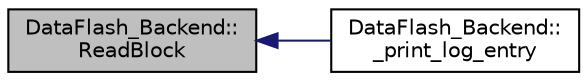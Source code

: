 digraph "DataFlash_Backend::ReadBlock"
{
 // INTERACTIVE_SVG=YES
  edge [fontname="Helvetica",fontsize="10",labelfontname="Helvetica",labelfontsize="10"];
  node [fontname="Helvetica",fontsize="10",shape=record];
  rankdir="LR";
  Node1 [label="DataFlash_Backend::\lReadBlock",height=0.2,width=0.4,color="black", fillcolor="grey75", style="filled", fontcolor="black"];
  Node1 -> Node2 [dir="back",color="midnightblue",fontsize="10",style="solid",fontname="Helvetica"];
  Node2 [label="DataFlash_Backend::\l_print_log_entry",height=0.2,width=0.4,color="black", fillcolor="white", style="filled",URL="$classDataFlash__Backend.html#a880e666874fef9aa9dc6f19b820569ad"];
}
